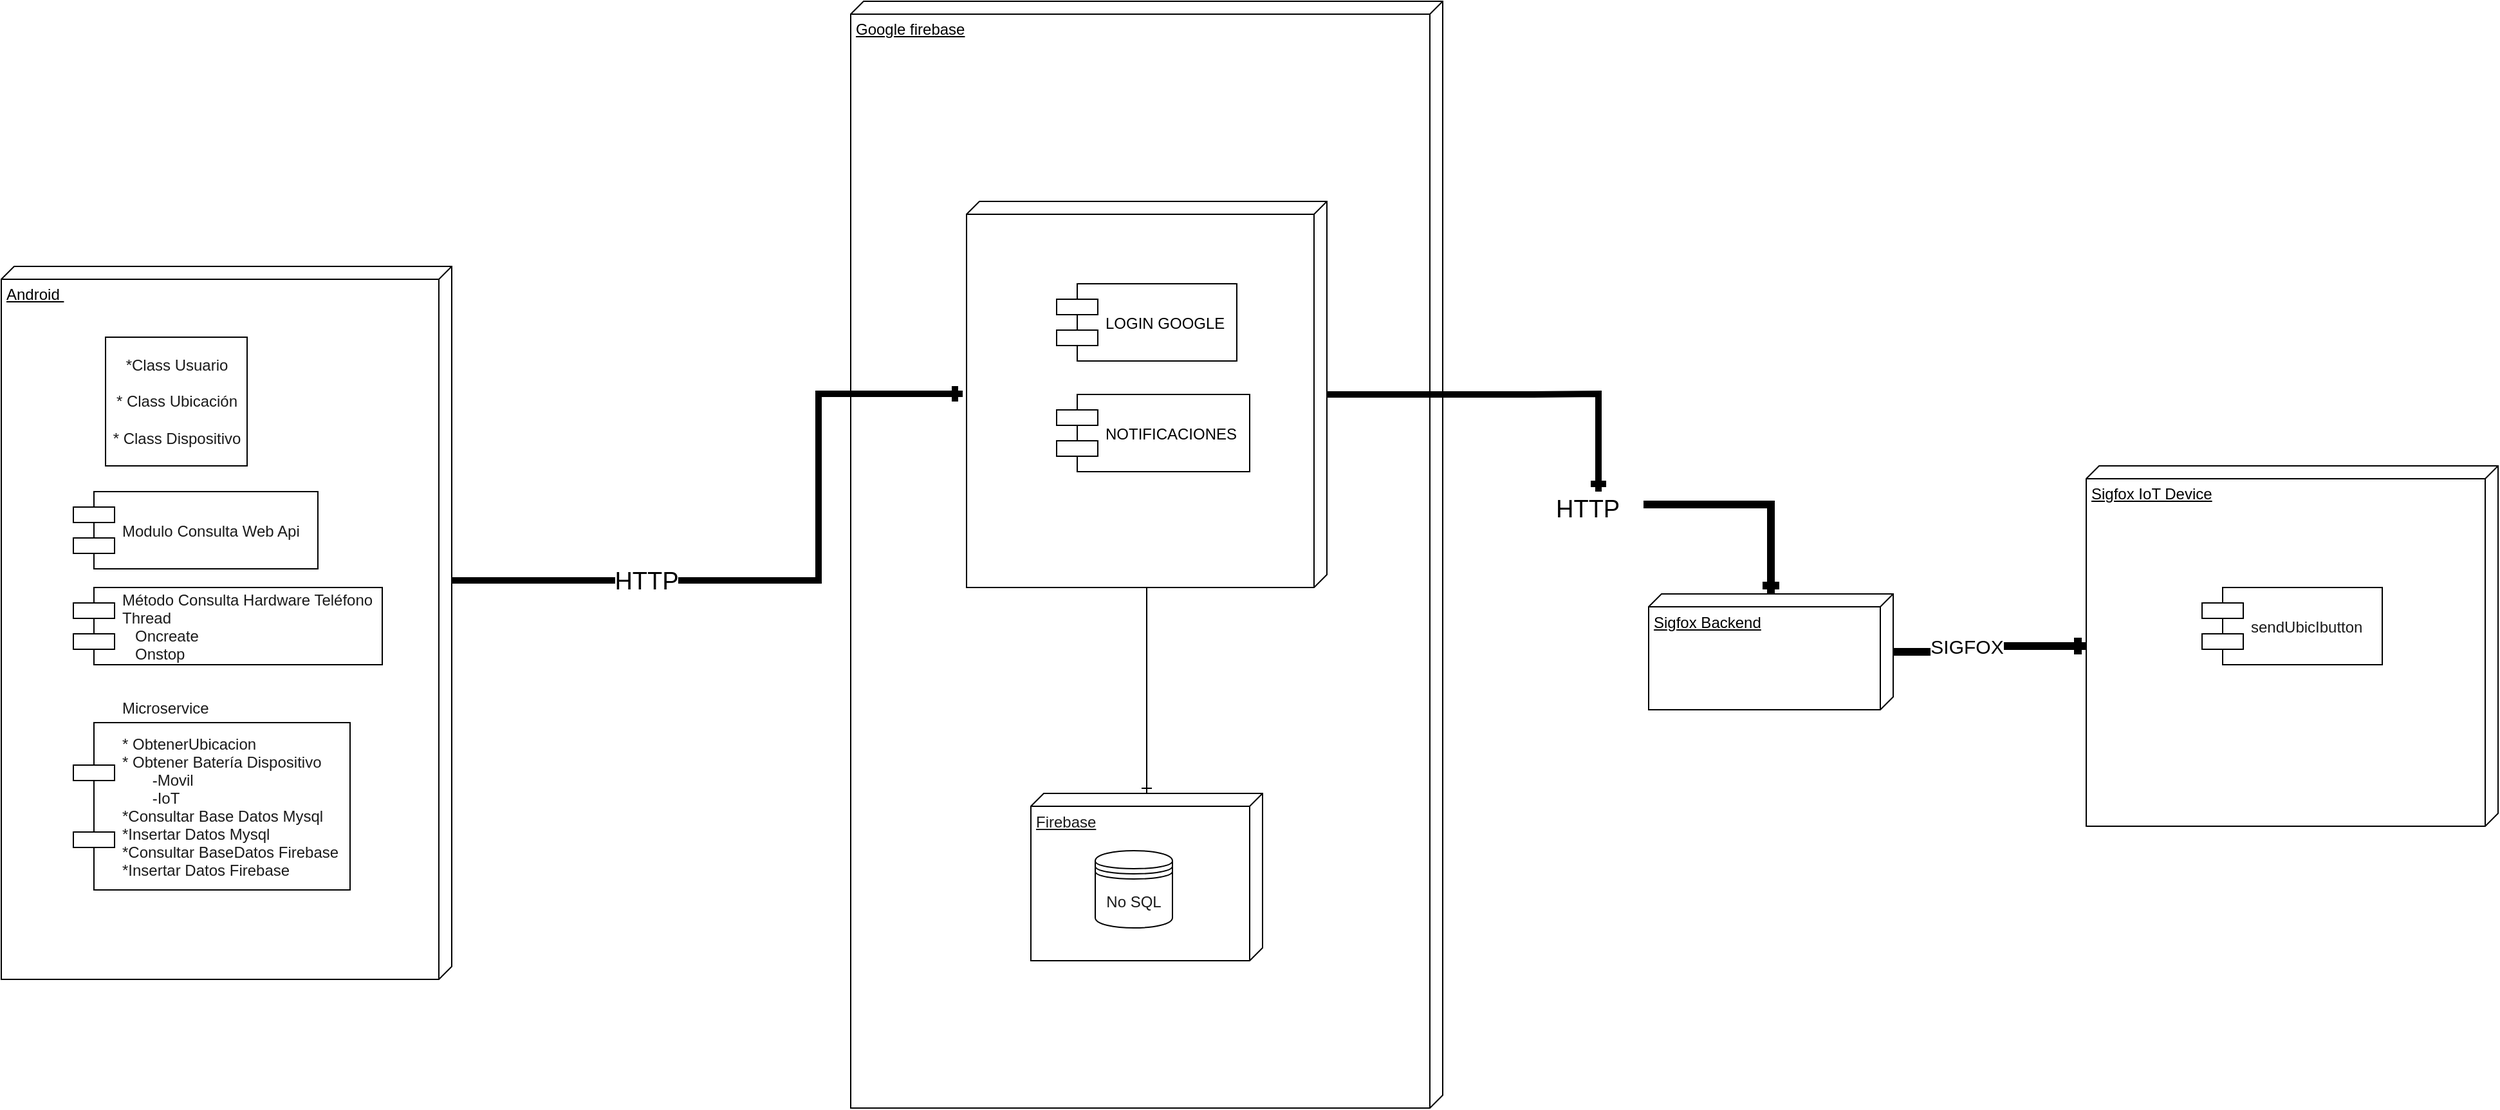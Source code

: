 <mxfile version="12.2.6" type="device" pages="1"><diagram id="fRUyGgu6AY4DojH6EJyF" name="Page-1"><mxGraphModel dx="2401" dy="1976" grid="1" gridSize="10" guides="1" tooltips="1" connect="1" arrows="1" fold="1" page="1" pageScale="1" pageWidth="827" pageHeight="1169" math="0" shadow="0"><root><mxCell id="0"/><mxCell id="1" parent="0"/><mxCell id="W-sryAFugs3_qwDZEC3S-3" value="Google firebase" style="verticalAlign=top;align=left;spacingTop=8;spacingLeft=2;spacingRight=12;shape=cube;size=10;direction=south;fontStyle=4;html=1;" vertex="1" parent="1"><mxGeometry x="210" y="-280" width="460" height="860" as="geometry"/></mxCell><mxCell id="I7X_WI39xOm2syESQxUh-7" value="" style="edgeStyle=orthogonalEdgeStyle;rounded=0;orthogonalLoop=1;jettySize=auto;html=1;fontColor=#FFFFFF;endArrow=ERone;endFill=0;comic=0;shadow=0;targetPerimeterSpacing=3;strokeWidth=5;" parent="1" source="I7X_WI39xOm2syESQxUh-3" target="I7X_WI39xOm2syESQxUh-6" edge="1"><mxGeometry relative="1" as="geometry"><Array as="points"><mxPoint x="185" y="170"/><mxPoint x="185" y="25"/></Array></mxGeometry></mxCell><mxCell id="W-sryAFugs3_qwDZEC3S-5" value="HTTP" style="text;html=1;resizable=0;points=[];align=center;verticalAlign=middle;labelBackgroundColor=#ffffff;fontSize=19;" vertex="1" connectable="0" parent="I7X_WI39xOm2syESQxUh-7"><mxGeometry x="-0.443" y="-1" relative="1" as="geometry"><mxPoint as="offset"/></mxGeometry></mxCell><mxCell id="I7X_WI39xOm2syESQxUh-3" value="Android&amp;nbsp;" style="verticalAlign=top;align=left;spacingTop=8;spacingLeft=2;spacingRight=12;shape=cube;size=10;direction=south;fontStyle=4;html=1;" parent="1" vertex="1"><mxGeometry x="-450" y="-74" width="350" height="554" as="geometry"/></mxCell><mxCell id="I7X_WI39xOm2syESQxUh-9" value="" style="edgeStyle=orthogonalEdgeStyle;rounded=0;orthogonalLoop=1;jettySize=auto;html=1;fontColor=#FFFFFF;endArrow=ERone;endFill=0;strokeWidth=6;" parent="1" source="W-sryAFugs3_qwDZEC3S-11" target="I7X_WI39xOm2syESQxUh-8" edge="1"><mxGeometry relative="1" as="geometry"/></mxCell><mxCell id="I7X_WI39xOm2syESQxUh-21" style="edgeStyle=orthogonalEdgeStyle;rounded=0;comic=0;orthogonalLoop=1;jettySize=auto;html=1;shadow=0;endArrow=ERone;endFill=0;fontColor=#1A1A1A;" parent="1" source="I7X_WI39xOm2syESQxUh-6" target="I7X_WI39xOm2syESQxUh-20" edge="1"><mxGeometry relative="1" as="geometry"/></mxCell><mxCell id="I7X_WI39xOm2syESQxUh-6" value="" style="verticalAlign=top;align=left;spacingTop=8;spacingLeft=2;spacingRight=12;shape=cube;size=10;direction=south;fontStyle=4;html=1;" parent="1" vertex="1"><mxGeometry x="300" y="-124.5" width="280" height="300" as="geometry"/></mxCell><mxCell id="I7X_WI39xOm2syESQxUh-11" value="" style="edgeStyle=orthogonalEdgeStyle;rounded=0;orthogonalLoop=1;jettySize=auto;html=1;fontColor=#FFFFFF;endArrow=ERone;endFill=0;strokeWidth=6;" parent="1" source="I7X_WI39xOm2syESQxUh-8" target="I7X_WI39xOm2syESQxUh-10" edge="1"><mxGeometry relative="1" as="geometry"/></mxCell><mxCell id="W-sryAFugs3_qwDZEC3S-6" value="SIGFOX" style="text;html=1;resizable=0;points=[];align=center;verticalAlign=middle;labelBackgroundColor=#ffffff;fontSize=15;" vertex="1" connectable="0" parent="I7X_WI39xOm2syESQxUh-11"><mxGeometry x="-0.195" y="-6" relative="1" as="geometry"><mxPoint x="-5.5" y="-11" as="offset"/></mxGeometry></mxCell><mxCell id="I7X_WI39xOm2syESQxUh-8" value="Sigfox Backend" style="verticalAlign=top;align=left;spacingTop=8;spacingLeft=2;spacingRight=12;shape=cube;size=10;direction=south;fontStyle=4;html=1;" parent="1" vertex="1"><mxGeometry x="830" y="180.5" width="190" height="90" as="geometry"/></mxCell><mxCell id="I7X_WI39xOm2syESQxUh-10" value="Sigfox IoT Device" style="verticalAlign=top;align=left;spacingTop=8;spacingLeft=2;spacingRight=12;shape=cube;size=10;direction=south;fontStyle=4;html=1;" parent="1" vertex="1"><mxGeometry x="1170" y="81" width="320" height="280" as="geometry"/></mxCell><mxCell id="I7X_WI39xOm2syESQxUh-17" value="*Class Usuario&lt;br&gt;&lt;br&gt;* Class Ubicación&lt;br&gt;&lt;br&gt;* Class Dispositivo" style="html=1;fontColor=#1A1A1A;" parent="1" vertex="1"><mxGeometry x="-369" y="-19" width="110" height="100" as="geometry"/></mxCell><mxCell id="I7X_WI39xOm2syESQxUh-13" value="Microservice &#10;&#10;* ObtenerUbicacion&#10;* Obtener Batería Dispositivo&#10;       -Movil&#10;       -IoT&#10;*Consultar Base Datos Mysql&#10;*Insertar Datos Mysql&#10;*Consultar BaseDatos Firebase&#10;*Insertar Datos Firebase&#10;&#10; " style="shape=component;align=left;spacingLeft=36;fontColor=#1A1A1A;" parent="1" vertex="1"><mxGeometry x="-394" y="280.5" width="215" height="130" as="geometry"/></mxCell><mxCell id="I7X_WI39xOm2syESQxUh-20" value="Firebase" style="verticalAlign=top;align=left;spacingTop=8;spacingLeft=2;spacingRight=12;shape=cube;size=10;direction=south;fontStyle=4;html=1;fontColor=#1A1A1A;" parent="1" vertex="1"><mxGeometry x="350" y="335.5" width="180" height="130" as="geometry"/></mxCell><mxCell id="I7X_WI39xOm2syESQxUh-24" value="Modulo Consulta Web Api" style="shape=component;align=left;spacingLeft=36;fontColor=#1A1A1A;" parent="1" vertex="1"><mxGeometry x="-394" y="101" width="190" height="60" as="geometry"/></mxCell><mxCell id="I7X_WI39xOm2syESQxUh-25" value="Método Consulta Hardware Teléfono&#10;Thread&#10;   Oncreate&#10;   Onstop" style="shape=component;align=left;spacingLeft=36;fontColor=#1A1A1A;" parent="1" vertex="1"><mxGeometry x="-394" y="175.5" width="240" height="60" as="geometry"/></mxCell><mxCell id="I7X_WI39xOm2syESQxUh-27" value="No SQL" style="shape=datastore;whiteSpace=wrap;html=1;fontColor=#1A1A1A;" parent="1" vertex="1"><mxGeometry x="400" y="380" width="60" height="60" as="geometry"/></mxCell><mxCell id="I7X_WI39xOm2syESQxUh-28" value="sendUbicIbutton" style="shape=component;align=left;spacingLeft=36;fontColor=#1A1A1A;" parent="1" vertex="1"><mxGeometry x="1260" y="175.5" width="140" height="60" as="geometry"/></mxCell><mxCell id="W-sryAFugs3_qwDZEC3S-7" value="LOGIN GOOGLE" style="shape=component;align=left;spacingLeft=36;" vertex="1" parent="1"><mxGeometry x="370" y="-60.5" width="140" height="60" as="geometry"/></mxCell><mxCell id="W-sryAFugs3_qwDZEC3S-8" value="NOTIFICACIONES" style="shape=component;align=left;spacingLeft=36;" vertex="1" parent="1"><mxGeometry x="370" y="25.5" width="150" height="60" as="geometry"/></mxCell><mxCell id="W-sryAFugs3_qwDZEC3S-11" value="HTTP" style="text;html=1;resizable=0;points=[];autosize=1;align=left;verticalAlign=top;spacingTop=-4;fontSize=19;" vertex="1" parent="1"><mxGeometry x="756" y="101" width="70" height="20" as="geometry"/></mxCell><mxCell id="W-sryAFugs3_qwDZEC3S-12" value="" style="edgeStyle=orthogonalEdgeStyle;rounded=0;orthogonalLoop=1;jettySize=auto;html=1;fontColor=#FFFFFF;endArrow=ERone;endFill=0;strokeWidth=5;" edge="1" parent="1" source="I7X_WI39xOm2syESQxUh-6" target="W-sryAFugs3_qwDZEC3S-11"><mxGeometry relative="1" as="geometry"><mxPoint x="580" y="25.429" as="sourcePoint"/><mxPoint x="924.714" y="180.5" as="targetPoint"/><Array as="points"><mxPoint x="740" y="25"/><mxPoint x="740" y="25"/></Array></mxGeometry></mxCell></root></mxGraphModel></diagram></mxfile>